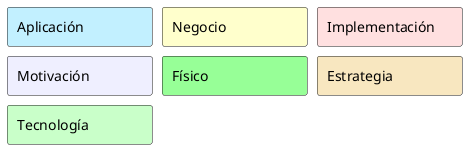 @startuml
skinparam minClassWidth 125
skinparam nodesep 10
skinparam ranksep 10

rectangle "Aplicación"    #Application
rectangle "Negocio"      #Business
rectangle "Implementación" #Implementation
rectangle "Motivación"     #Motivation
rectangle "Físico"       #Physical
rectangle "Estrategia"       #Strategy
rectangle "Tecnología"     #Technology
@enduml